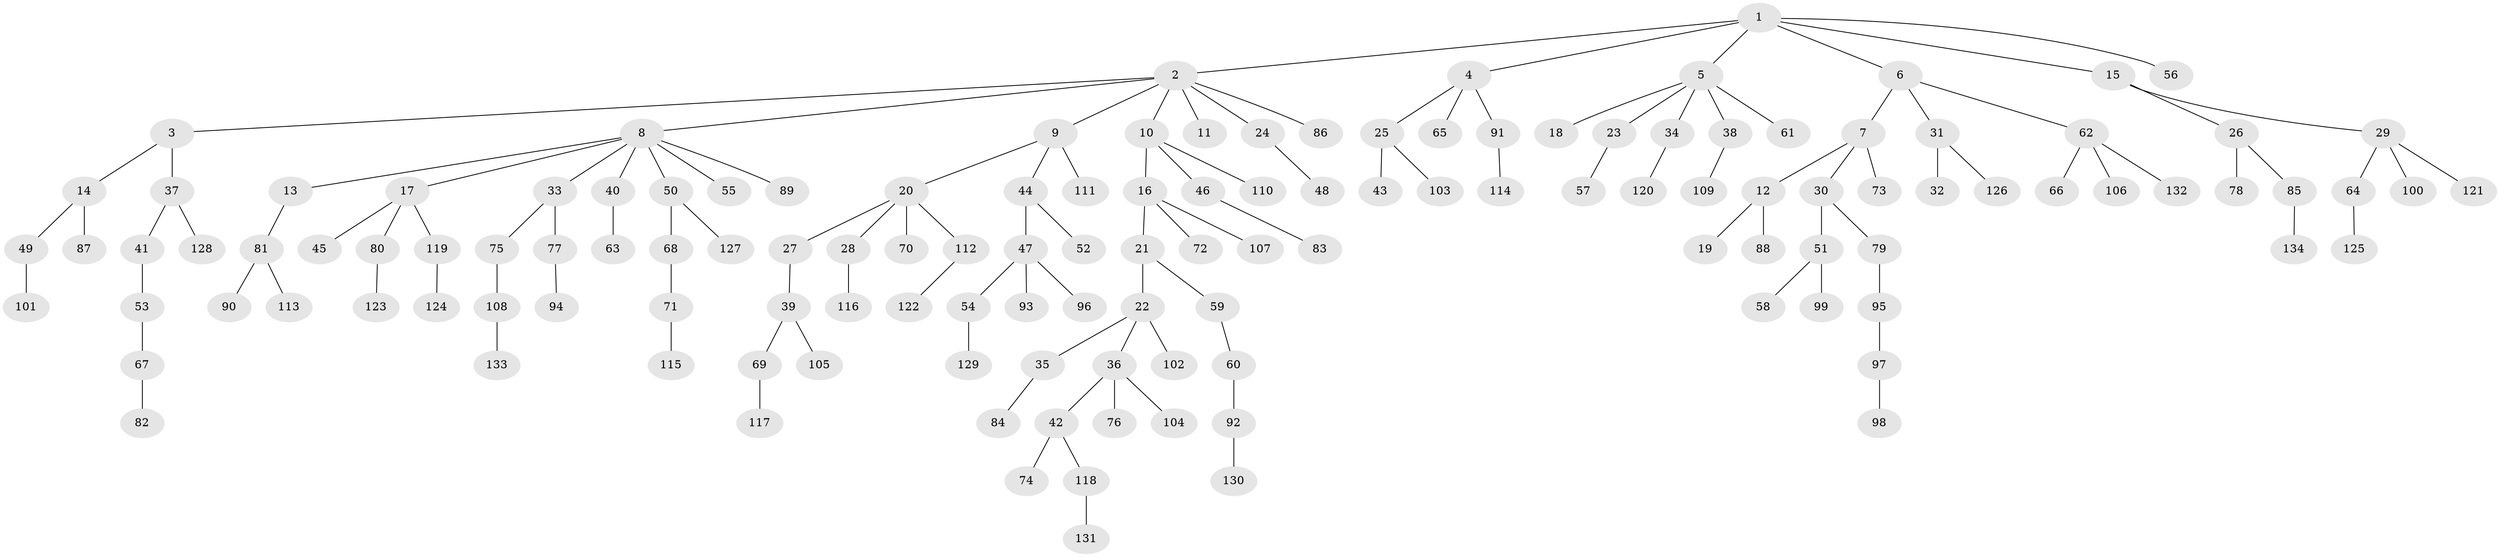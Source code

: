 // Generated by graph-tools (version 1.1) at 2025/15/03/09/25 04:15:21]
// undirected, 134 vertices, 133 edges
graph export_dot {
graph [start="1"]
  node [color=gray90,style=filled];
  1;
  2;
  3;
  4;
  5;
  6;
  7;
  8;
  9;
  10;
  11;
  12;
  13;
  14;
  15;
  16;
  17;
  18;
  19;
  20;
  21;
  22;
  23;
  24;
  25;
  26;
  27;
  28;
  29;
  30;
  31;
  32;
  33;
  34;
  35;
  36;
  37;
  38;
  39;
  40;
  41;
  42;
  43;
  44;
  45;
  46;
  47;
  48;
  49;
  50;
  51;
  52;
  53;
  54;
  55;
  56;
  57;
  58;
  59;
  60;
  61;
  62;
  63;
  64;
  65;
  66;
  67;
  68;
  69;
  70;
  71;
  72;
  73;
  74;
  75;
  76;
  77;
  78;
  79;
  80;
  81;
  82;
  83;
  84;
  85;
  86;
  87;
  88;
  89;
  90;
  91;
  92;
  93;
  94;
  95;
  96;
  97;
  98;
  99;
  100;
  101;
  102;
  103;
  104;
  105;
  106;
  107;
  108;
  109;
  110;
  111;
  112;
  113;
  114;
  115;
  116;
  117;
  118;
  119;
  120;
  121;
  122;
  123;
  124;
  125;
  126;
  127;
  128;
  129;
  130;
  131;
  132;
  133;
  134;
  1 -- 2;
  1 -- 4;
  1 -- 5;
  1 -- 6;
  1 -- 15;
  1 -- 56;
  2 -- 3;
  2 -- 8;
  2 -- 9;
  2 -- 10;
  2 -- 11;
  2 -- 24;
  2 -- 86;
  3 -- 14;
  3 -- 37;
  4 -- 25;
  4 -- 65;
  4 -- 91;
  5 -- 18;
  5 -- 23;
  5 -- 34;
  5 -- 38;
  5 -- 61;
  6 -- 7;
  6 -- 31;
  6 -- 62;
  7 -- 12;
  7 -- 30;
  7 -- 73;
  8 -- 13;
  8 -- 17;
  8 -- 33;
  8 -- 40;
  8 -- 50;
  8 -- 55;
  8 -- 89;
  9 -- 20;
  9 -- 44;
  9 -- 111;
  10 -- 16;
  10 -- 46;
  10 -- 110;
  12 -- 19;
  12 -- 88;
  13 -- 81;
  14 -- 49;
  14 -- 87;
  15 -- 26;
  15 -- 29;
  16 -- 21;
  16 -- 72;
  16 -- 107;
  17 -- 45;
  17 -- 80;
  17 -- 119;
  20 -- 27;
  20 -- 28;
  20 -- 70;
  20 -- 112;
  21 -- 22;
  21 -- 59;
  22 -- 35;
  22 -- 36;
  22 -- 102;
  23 -- 57;
  24 -- 48;
  25 -- 43;
  25 -- 103;
  26 -- 78;
  26 -- 85;
  27 -- 39;
  28 -- 116;
  29 -- 64;
  29 -- 100;
  29 -- 121;
  30 -- 51;
  30 -- 79;
  31 -- 32;
  31 -- 126;
  33 -- 75;
  33 -- 77;
  34 -- 120;
  35 -- 84;
  36 -- 42;
  36 -- 76;
  36 -- 104;
  37 -- 41;
  37 -- 128;
  38 -- 109;
  39 -- 69;
  39 -- 105;
  40 -- 63;
  41 -- 53;
  42 -- 74;
  42 -- 118;
  44 -- 47;
  44 -- 52;
  46 -- 83;
  47 -- 54;
  47 -- 93;
  47 -- 96;
  49 -- 101;
  50 -- 68;
  50 -- 127;
  51 -- 58;
  51 -- 99;
  53 -- 67;
  54 -- 129;
  59 -- 60;
  60 -- 92;
  62 -- 66;
  62 -- 106;
  62 -- 132;
  64 -- 125;
  67 -- 82;
  68 -- 71;
  69 -- 117;
  71 -- 115;
  75 -- 108;
  77 -- 94;
  79 -- 95;
  80 -- 123;
  81 -- 90;
  81 -- 113;
  85 -- 134;
  91 -- 114;
  92 -- 130;
  95 -- 97;
  97 -- 98;
  108 -- 133;
  112 -- 122;
  118 -- 131;
  119 -- 124;
}
